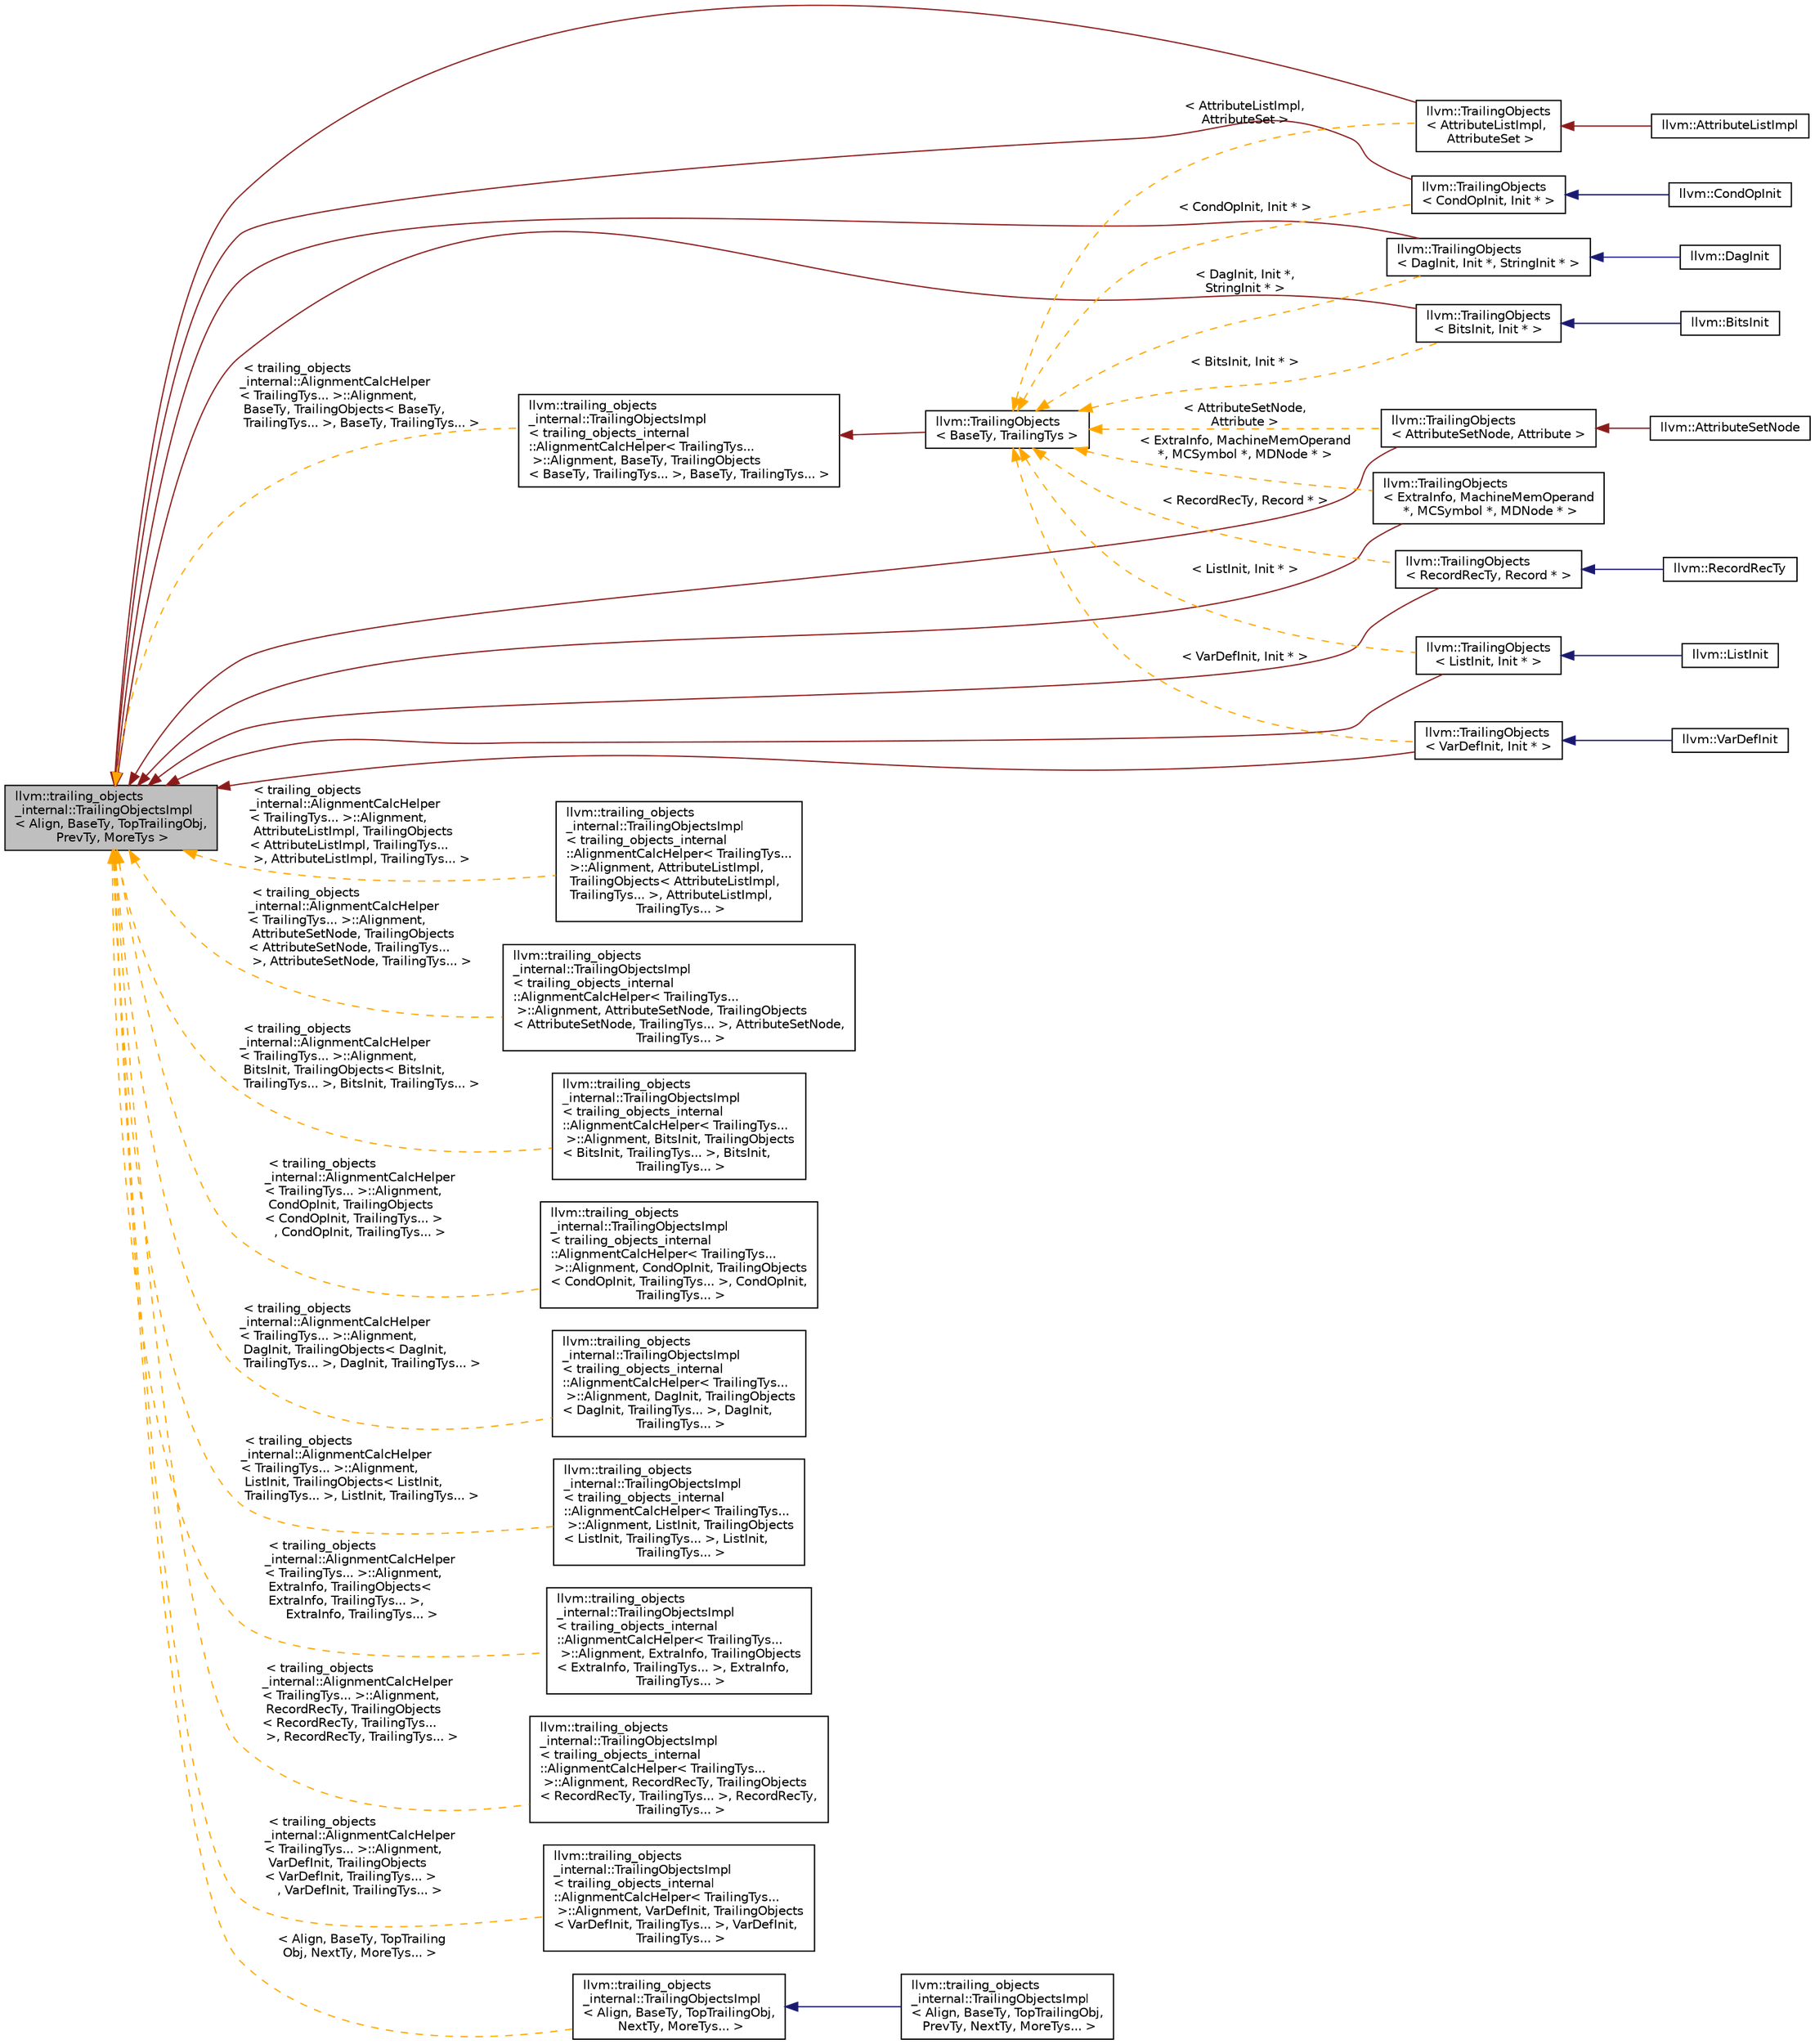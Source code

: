 digraph "llvm::trailing_objects_internal::TrailingObjectsImpl&lt; Align, BaseTy, TopTrailingObj, PrevTy, MoreTys &gt;"
{
 // LATEX_PDF_SIZE
  bgcolor="transparent";
  edge [fontname="Helvetica",fontsize="10",labelfontname="Helvetica",labelfontsize="10"];
  node [fontname="Helvetica",fontsize="10",shape="box"];
  rankdir="LR";
  Node1 [label="llvm::trailing_objects\l_internal::TrailingObjectsImpl\l\< Align, BaseTy, TopTrailingObj,\l PrevTy, MoreTys \>",height=0.2,width=0.4,color="black", fillcolor="grey75", style="filled", fontcolor="black",tooltip=" "];
  Node1 -> Node2 [dir="back",color="firebrick4",fontsize="10",style="solid",fontname="Helvetica"];
  Node2 [label="llvm::TrailingObjects\l\< AttributeListImpl,\l AttributeSet \>",height=0.2,width=0.4,color="black",URL="$classllvm_1_1TrailingObjects.html",tooltip=" "];
  Node2 -> Node3 [dir="back",color="firebrick4",fontsize="10",style="solid",fontname="Helvetica"];
  Node3 [label="llvm::AttributeListImpl",height=0.2,width=0.4,color="black",URL="$classllvm_1_1AttributeListImpl.html",tooltip=" "];
  Node1 -> Node4 [dir="back",color="firebrick4",fontsize="10",style="solid",fontname="Helvetica"];
  Node4 [label="llvm::TrailingObjects\l\< AttributeSetNode, Attribute \>",height=0.2,width=0.4,color="black",URL="$classllvm_1_1TrailingObjects.html",tooltip=" "];
  Node4 -> Node5 [dir="back",color="firebrick4",fontsize="10",style="solid",fontname="Helvetica"];
  Node5 [label="llvm::AttributeSetNode",height=0.2,width=0.4,color="black",URL="$classllvm_1_1AttributeSetNode.html",tooltip=" "];
  Node1 -> Node6 [dir="back",color="firebrick4",fontsize="10",style="solid",fontname="Helvetica"];
  Node6 [label="llvm::TrailingObjects\l\< BitsInit, Init * \>",height=0.2,width=0.4,color="black",URL="$classllvm_1_1TrailingObjects.html",tooltip=" "];
  Node6 -> Node7 [dir="back",color="midnightblue",fontsize="10",style="solid",fontname="Helvetica"];
  Node7 [label="llvm::BitsInit",height=0.2,width=0.4,color="black",URL="$classllvm_1_1BitsInit.html",tooltip="'{ a, b, c }' - Represents an initializer for a BitsRecTy value."];
  Node1 -> Node8 [dir="back",color="firebrick4",fontsize="10",style="solid",fontname="Helvetica"];
  Node8 [label="llvm::TrailingObjects\l\< CondOpInit, Init * \>",height=0.2,width=0.4,color="black",URL="$classllvm_1_1TrailingObjects.html",tooltip=" "];
  Node8 -> Node9 [dir="back",color="midnightblue",fontsize="10",style="solid",fontname="Helvetica"];
  Node9 [label="llvm::CondOpInit",height=0.2,width=0.4,color="black",URL="$classllvm_1_1CondOpInit.html",tooltip="!cond(condition_1: value1, ... , condition_n: value) Selects the first value for which condition is t..."];
  Node1 -> Node10 [dir="back",color="firebrick4",fontsize="10",style="solid",fontname="Helvetica"];
  Node10 [label="llvm::TrailingObjects\l\< DagInit, Init *, StringInit * \>",height=0.2,width=0.4,color="black",URL="$classllvm_1_1TrailingObjects.html",tooltip=" "];
  Node10 -> Node11 [dir="back",color="midnightblue",fontsize="10",style="solid",fontname="Helvetica"];
  Node11 [label="llvm::DagInit",height=0.2,width=0.4,color="black",URL="$classllvm_1_1DagInit.html",tooltip="(v a, b) - Represent a DAG tree value."];
  Node1 -> Node12 [dir="back",color="firebrick4",fontsize="10",style="solid",fontname="Helvetica"];
  Node12 [label="llvm::TrailingObjects\l\< ListInit, Init * \>",height=0.2,width=0.4,color="black",URL="$classllvm_1_1TrailingObjects.html",tooltip=" "];
  Node12 -> Node13 [dir="back",color="midnightblue",fontsize="10",style="solid",fontname="Helvetica"];
  Node13 [label="llvm::ListInit",height=0.2,width=0.4,color="black",URL="$classllvm_1_1ListInit.html",tooltip="[AL, AH, CL] - Represent a list of defs"];
  Node1 -> Node14 [dir="back",color="firebrick4",fontsize="10",style="solid",fontname="Helvetica"];
  Node14 [label="llvm::TrailingObjects\l\< ExtraInfo, MachineMemOperand\l *, MCSymbol *, MDNode * \>",height=0.2,width=0.4,color="black",URL="$classllvm_1_1TrailingObjects.html",tooltip=" "];
  Node1 -> Node15 [dir="back",color="firebrick4",fontsize="10",style="solid",fontname="Helvetica"];
  Node15 [label="llvm::TrailingObjects\l\< RecordRecTy, Record * \>",height=0.2,width=0.4,color="black",URL="$classllvm_1_1TrailingObjects.html",tooltip=" "];
  Node15 -> Node16 [dir="back",color="midnightblue",fontsize="10",style="solid",fontname="Helvetica"];
  Node16 [label="llvm::RecordRecTy",height=0.2,width=0.4,color="black",URL="$classllvm_1_1RecordRecTy.html",tooltip="'[classname]' - Type of record values that have zero or more superclasses."];
  Node1 -> Node17 [dir="back",color="firebrick4",fontsize="10",style="solid",fontname="Helvetica"];
  Node17 [label="llvm::TrailingObjects\l\< VarDefInit, Init * \>",height=0.2,width=0.4,color="black",URL="$classllvm_1_1TrailingObjects.html",tooltip=" "];
  Node17 -> Node18 [dir="back",color="midnightblue",fontsize="10",style="solid",fontname="Helvetica"];
  Node18 [label="llvm::VarDefInit",height=0.2,width=0.4,color="black",URL="$classllvm_1_1VarDefInit.html",tooltip="classname<targs...> - Represent an uninstantiated anonymous class instantiation."];
  Node1 -> Node19 [dir="back",color="orange",fontsize="10",style="dashed",label=" \< trailing_objects\l_internal::AlignmentCalcHelper\l\< TrailingTys... \>::Alignment,\l AttributeListImpl, TrailingObjects\l\< AttributeListImpl, TrailingTys...\l \>, AttributeListImpl, TrailingTys... \>" ,fontname="Helvetica"];
  Node19 [label="llvm::trailing_objects\l_internal::TrailingObjectsImpl\l\< trailing_objects_internal\l::AlignmentCalcHelper\< TrailingTys...\l \>::Alignment, AttributeListImpl,\l TrailingObjects\< AttributeListImpl,\l TrailingTys... \>, AttributeListImpl,\l TrailingTys... \>",height=0.2,width=0.4,color="black",URL="$classllvm_1_1trailing__objects__internal_1_1TrailingObjectsImpl.html",tooltip=" "];
  Node1 -> Node20 [dir="back",color="orange",fontsize="10",style="dashed",label=" \< trailing_objects\l_internal::AlignmentCalcHelper\l\< TrailingTys... \>::Alignment,\l AttributeSetNode, TrailingObjects\l\< AttributeSetNode, TrailingTys...\l \>, AttributeSetNode, TrailingTys... \>" ,fontname="Helvetica"];
  Node20 [label="llvm::trailing_objects\l_internal::TrailingObjectsImpl\l\< trailing_objects_internal\l::AlignmentCalcHelper\< TrailingTys...\l \>::Alignment, AttributeSetNode, TrailingObjects\l\< AttributeSetNode, TrailingTys... \>, AttributeSetNode,\l TrailingTys... \>",height=0.2,width=0.4,color="black",URL="$classllvm_1_1trailing__objects__internal_1_1TrailingObjectsImpl.html",tooltip=" "];
  Node1 -> Node21 [dir="back",color="orange",fontsize="10",style="dashed",label=" \< trailing_objects\l_internal::AlignmentCalcHelper\l\< TrailingTys... \>::Alignment,\l BitsInit, TrailingObjects\< BitsInit,\l TrailingTys... \>, BitsInit, TrailingTys... \>" ,fontname="Helvetica"];
  Node21 [label="llvm::trailing_objects\l_internal::TrailingObjectsImpl\l\< trailing_objects_internal\l::AlignmentCalcHelper\< TrailingTys...\l \>::Alignment, BitsInit, TrailingObjects\l\< BitsInit, TrailingTys... \>, BitsInit,\l TrailingTys... \>",height=0.2,width=0.4,color="black",URL="$classllvm_1_1trailing__objects__internal_1_1TrailingObjectsImpl.html",tooltip=" "];
  Node1 -> Node22 [dir="back",color="orange",fontsize="10",style="dashed",label=" \< trailing_objects\l_internal::AlignmentCalcHelper\l\< TrailingTys... \>::Alignment,\l CondOpInit, TrailingObjects\l\< CondOpInit, TrailingTys... \>\l, CondOpInit, TrailingTys... \>" ,fontname="Helvetica"];
  Node22 [label="llvm::trailing_objects\l_internal::TrailingObjectsImpl\l\< trailing_objects_internal\l::AlignmentCalcHelper\< TrailingTys...\l \>::Alignment, CondOpInit, TrailingObjects\l\< CondOpInit, TrailingTys... \>, CondOpInit,\l TrailingTys... \>",height=0.2,width=0.4,color="black",URL="$classllvm_1_1trailing__objects__internal_1_1TrailingObjectsImpl.html",tooltip=" "];
  Node1 -> Node23 [dir="back",color="orange",fontsize="10",style="dashed",label=" \< trailing_objects\l_internal::AlignmentCalcHelper\l\< TrailingTys... \>::Alignment,\l DagInit, TrailingObjects\< DagInit,\l TrailingTys... \>, DagInit, TrailingTys... \>" ,fontname="Helvetica"];
  Node23 [label="llvm::trailing_objects\l_internal::TrailingObjectsImpl\l\< trailing_objects_internal\l::AlignmentCalcHelper\< TrailingTys...\l \>::Alignment, DagInit, TrailingObjects\l\< DagInit, TrailingTys... \>, DagInit,\l TrailingTys... \>",height=0.2,width=0.4,color="black",URL="$classllvm_1_1trailing__objects__internal_1_1TrailingObjectsImpl.html",tooltip=" "];
  Node1 -> Node24 [dir="back",color="orange",fontsize="10",style="dashed",label=" \< trailing_objects\l_internal::AlignmentCalcHelper\l\< TrailingTys... \>::Alignment,\l ListInit, TrailingObjects\< ListInit,\l TrailingTys... \>, ListInit, TrailingTys... \>" ,fontname="Helvetica"];
  Node24 [label="llvm::trailing_objects\l_internal::TrailingObjectsImpl\l\< trailing_objects_internal\l::AlignmentCalcHelper\< TrailingTys...\l \>::Alignment, ListInit, TrailingObjects\l\< ListInit, TrailingTys... \>, ListInit,\l TrailingTys... \>",height=0.2,width=0.4,color="black",URL="$classllvm_1_1trailing__objects__internal_1_1TrailingObjectsImpl.html",tooltip=" "];
  Node1 -> Node25 [dir="back",color="orange",fontsize="10",style="dashed",label=" \< trailing_objects\l_internal::AlignmentCalcHelper\l\< TrailingTys... \>::Alignment,\l ExtraInfo, TrailingObjects\<\l ExtraInfo, TrailingTys... \>,\l ExtraInfo, TrailingTys... \>" ,fontname="Helvetica"];
  Node25 [label="llvm::trailing_objects\l_internal::TrailingObjectsImpl\l\< trailing_objects_internal\l::AlignmentCalcHelper\< TrailingTys...\l \>::Alignment, ExtraInfo, TrailingObjects\l\< ExtraInfo, TrailingTys... \>, ExtraInfo,\l TrailingTys... \>",height=0.2,width=0.4,color="black",URL="$classllvm_1_1trailing__objects__internal_1_1TrailingObjectsImpl.html",tooltip=" "];
  Node1 -> Node26 [dir="back",color="orange",fontsize="10",style="dashed",label=" \< trailing_objects\l_internal::AlignmentCalcHelper\l\< TrailingTys... \>::Alignment,\l RecordRecTy, TrailingObjects\l\< RecordRecTy, TrailingTys...\l \>, RecordRecTy, TrailingTys... \>" ,fontname="Helvetica"];
  Node26 [label="llvm::trailing_objects\l_internal::TrailingObjectsImpl\l\< trailing_objects_internal\l::AlignmentCalcHelper\< TrailingTys...\l \>::Alignment, RecordRecTy, TrailingObjects\l\< RecordRecTy, TrailingTys... \>, RecordRecTy,\l TrailingTys... \>",height=0.2,width=0.4,color="black",URL="$classllvm_1_1trailing__objects__internal_1_1TrailingObjectsImpl.html",tooltip=" "];
  Node1 -> Node27 [dir="back",color="orange",fontsize="10",style="dashed",label=" \< trailing_objects\l_internal::AlignmentCalcHelper\l\< TrailingTys... \>::Alignment,\l BaseTy, TrailingObjects\< BaseTy,\l TrailingTys... \>, BaseTy, TrailingTys... \>" ,fontname="Helvetica"];
  Node27 [label="llvm::trailing_objects\l_internal::TrailingObjectsImpl\l\< trailing_objects_internal\l::AlignmentCalcHelper\< TrailingTys...\l \>::Alignment, BaseTy, TrailingObjects\l\< BaseTy, TrailingTys... \>, BaseTy, TrailingTys... \>",height=0.2,width=0.4,color="black",URL="$classllvm_1_1trailing__objects__internal_1_1TrailingObjectsImpl.html",tooltip=" "];
  Node27 -> Node28 [dir="back",color="firebrick4",fontsize="10",style="solid",fontname="Helvetica"];
  Node28 [label="llvm::TrailingObjects\l\< BaseTy, TrailingTys \>",height=0.2,width=0.4,color="black",URL="$classllvm_1_1TrailingObjects.html",tooltip="See the file comment for details on the usage of the TrailingObjects type."];
  Node28 -> Node2 [dir="back",color="orange",fontsize="10",style="dashed",label=" \< AttributeListImpl,\l AttributeSet \>" ,fontname="Helvetica"];
  Node28 -> Node4 [dir="back",color="orange",fontsize="10",style="dashed",label=" \< AttributeSetNode,\l Attribute \>" ,fontname="Helvetica"];
  Node28 -> Node6 [dir="back",color="orange",fontsize="10",style="dashed",label=" \< BitsInit, Init * \>" ,fontname="Helvetica"];
  Node28 -> Node8 [dir="back",color="orange",fontsize="10",style="dashed",label=" \< CondOpInit, Init * \>" ,fontname="Helvetica"];
  Node28 -> Node10 [dir="back",color="orange",fontsize="10",style="dashed",label=" \< DagInit, Init *,\l StringInit * \>" ,fontname="Helvetica"];
  Node28 -> Node12 [dir="back",color="orange",fontsize="10",style="dashed",label=" \< ListInit, Init * \>" ,fontname="Helvetica"];
  Node28 -> Node14 [dir="back",color="orange",fontsize="10",style="dashed",label=" \< ExtraInfo, MachineMemOperand\l *, MCSymbol *, MDNode * \>" ,fontname="Helvetica"];
  Node28 -> Node15 [dir="back",color="orange",fontsize="10",style="dashed",label=" \< RecordRecTy, Record * \>" ,fontname="Helvetica"];
  Node28 -> Node17 [dir="back",color="orange",fontsize="10",style="dashed",label=" \< VarDefInit, Init * \>" ,fontname="Helvetica"];
  Node1 -> Node29 [dir="back",color="orange",fontsize="10",style="dashed",label=" \< trailing_objects\l_internal::AlignmentCalcHelper\l\< TrailingTys... \>::Alignment,\l VarDefInit, TrailingObjects\l\< VarDefInit, TrailingTys... \>\l, VarDefInit, TrailingTys... \>" ,fontname="Helvetica"];
  Node29 [label="llvm::trailing_objects\l_internal::TrailingObjectsImpl\l\< trailing_objects_internal\l::AlignmentCalcHelper\< TrailingTys...\l \>::Alignment, VarDefInit, TrailingObjects\l\< VarDefInit, TrailingTys... \>, VarDefInit,\l TrailingTys... \>",height=0.2,width=0.4,color="black",URL="$classllvm_1_1trailing__objects__internal_1_1TrailingObjectsImpl.html",tooltip=" "];
  Node1 -> Node30 [dir="back",color="orange",fontsize="10",style="dashed",label=" \< Align, BaseTy, TopTrailing\lObj, NextTy, MoreTys... \>" ,fontname="Helvetica"];
  Node30 [label="llvm::trailing_objects\l_internal::TrailingObjectsImpl\l\< Align, BaseTy, TopTrailingObj,\l NextTy, MoreTys... \>",height=0.2,width=0.4,color="black",URL="$classllvm_1_1trailing__objects__internal_1_1TrailingObjectsImpl.html",tooltip=" "];
  Node30 -> Node31 [dir="back",color="midnightblue",fontsize="10",style="solid",fontname="Helvetica"];
  Node31 [label="llvm::trailing_objects\l_internal::TrailingObjectsImpl\l\< Align, BaseTy, TopTrailingObj,\l PrevTy, NextTy, MoreTys... \>",height=0.2,width=0.4,color="black",URL="$classllvm_1_1trailing__objects__internal_1_1TrailingObjectsImpl_3_01Align_00_01BaseTy_00_01TopTr5a58cdfa9374e568d378afffb4b443a2.html",tooltip=" "];
}
